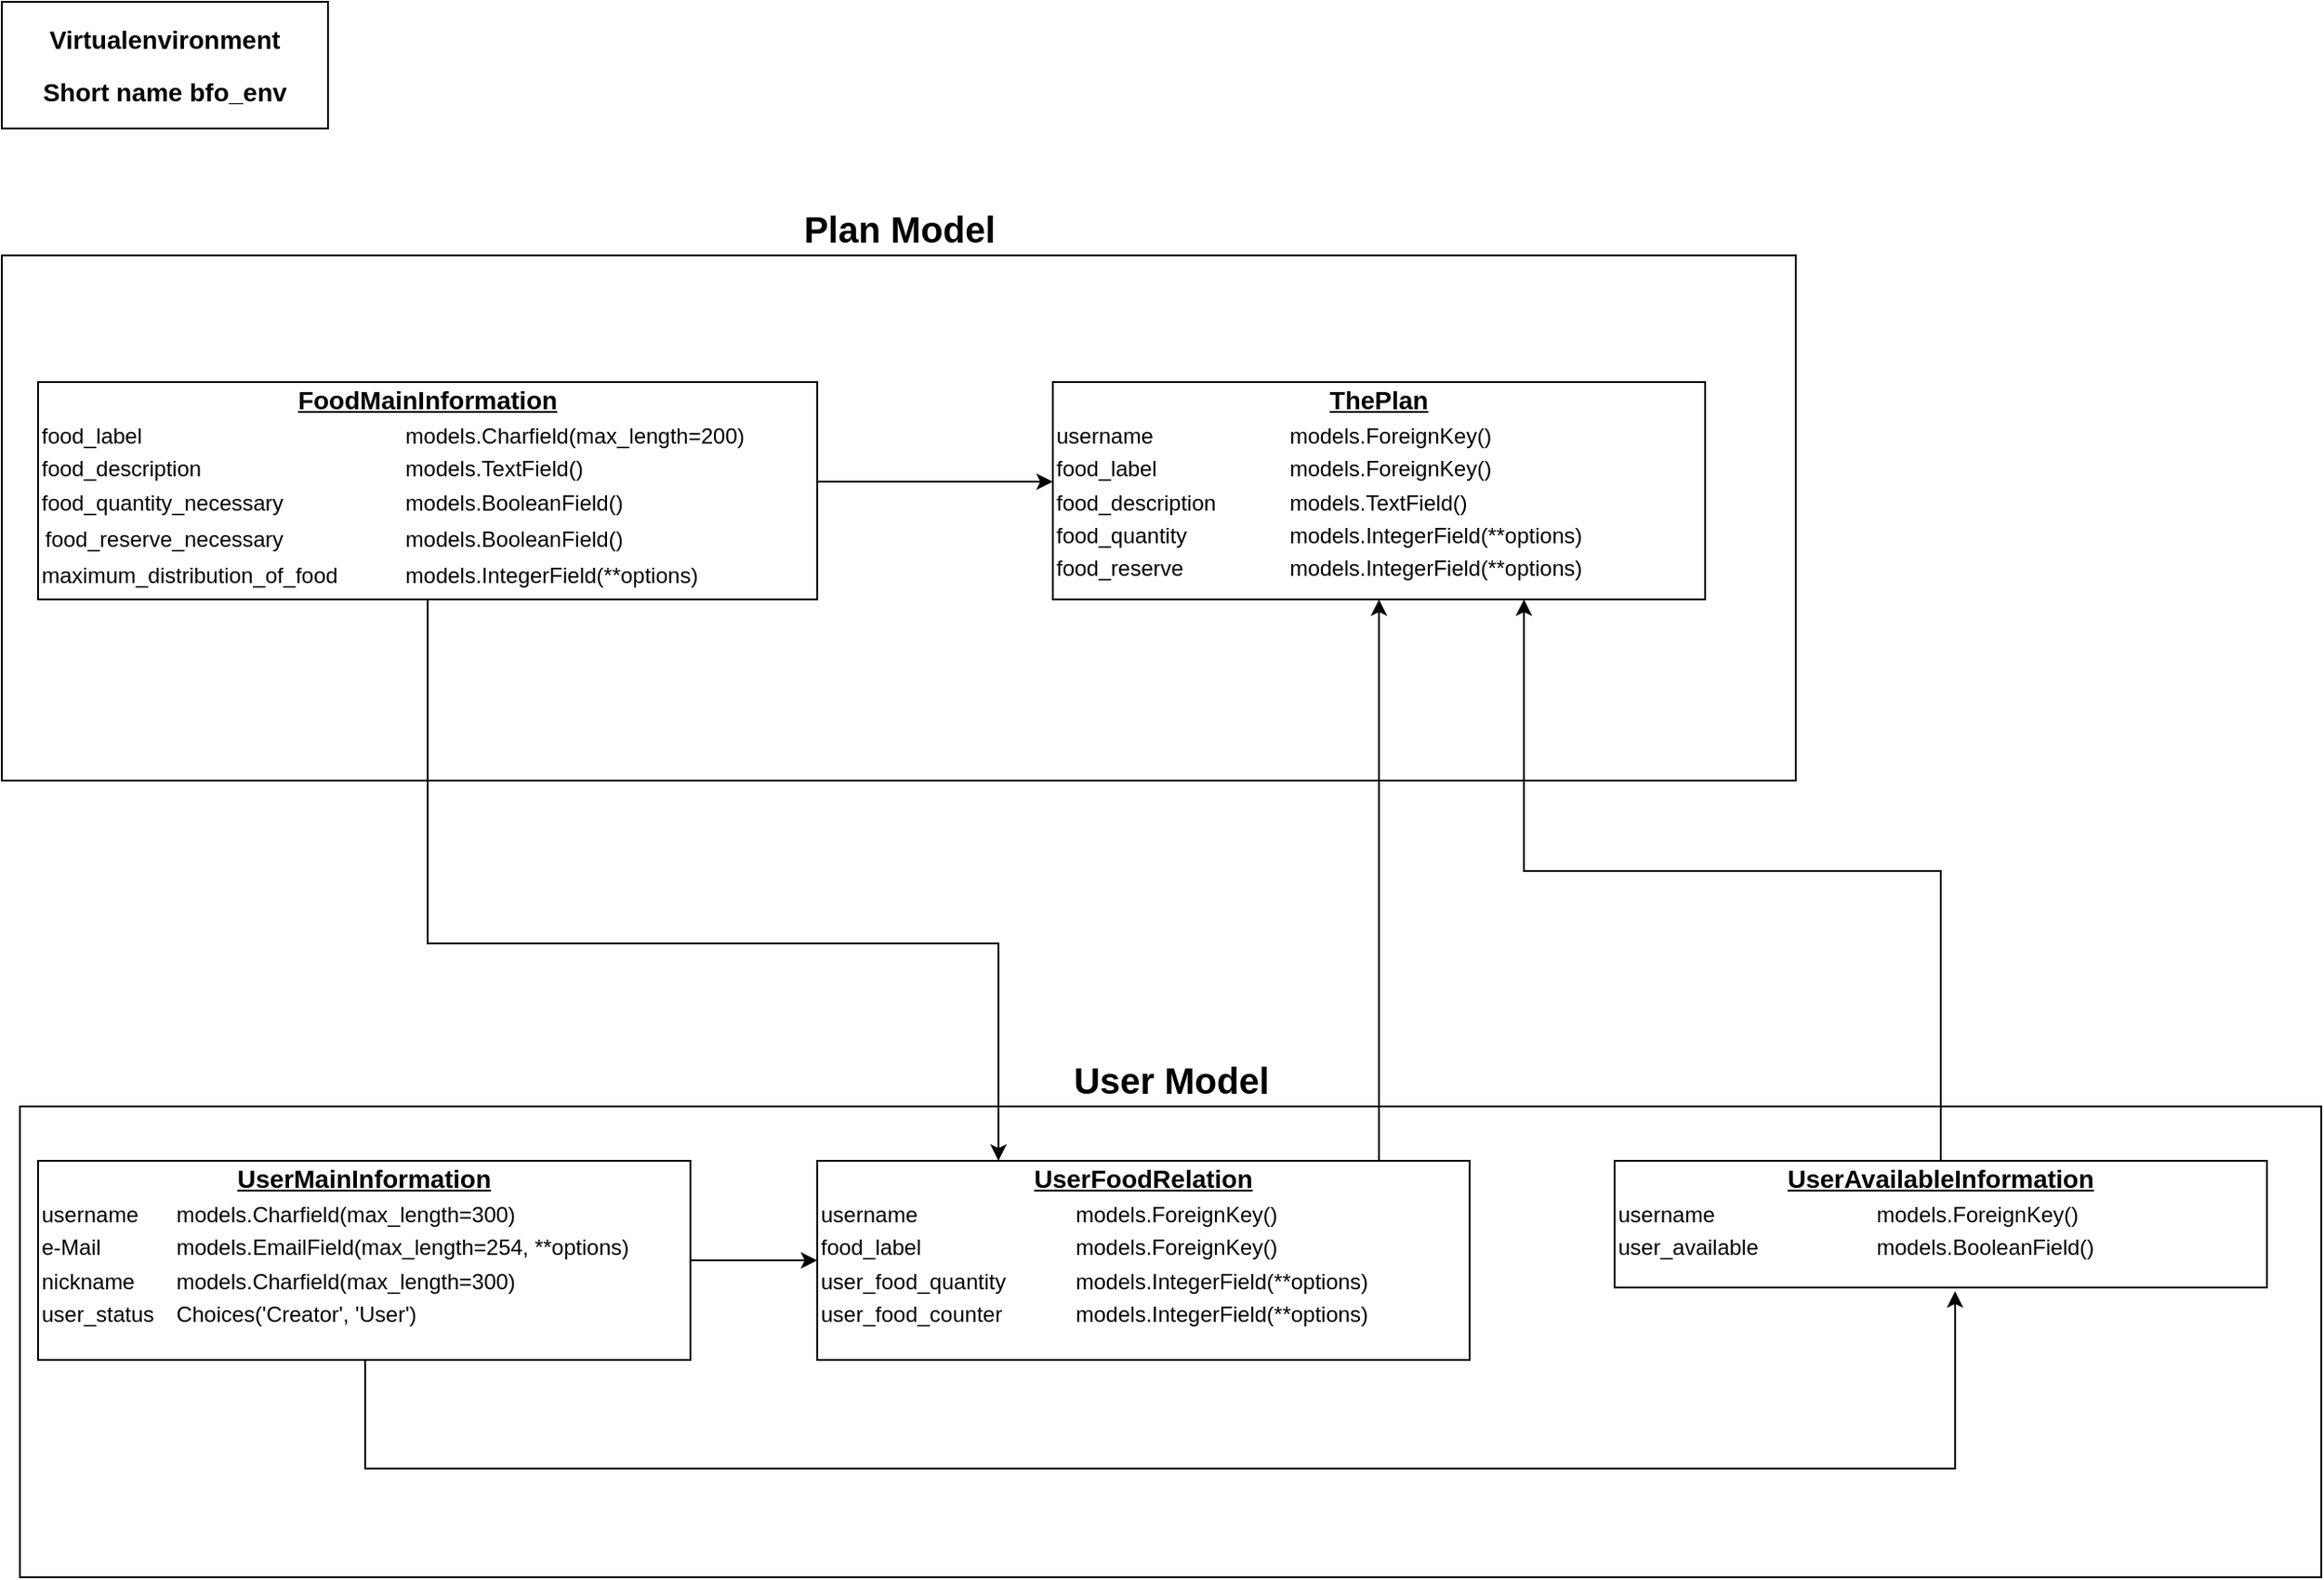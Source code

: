 <mxfile version="12.9.14" type="device"><diagram id="C5RBs43oDa-KdzZeNtuy" name="Page-1"><mxGraphModel dx="1220" dy="1150" grid="1" gridSize="10" guides="1" tooltips="1" connect="1" arrows="1" fold="1" page="1" pageScale="1" pageWidth="1654" pageHeight="1169" math="0" shadow="0"><root><mxCell id="WIyWlLk6GJQsqaUBKTNV-0"/><mxCell id="WIyWlLk6GJQsqaUBKTNV-1" parent="WIyWlLk6GJQsqaUBKTNV-0"/><mxCell id="QZgw7DlHFSezkRridGU--9" value="User Model" style="verticalLabelPosition=top;verticalAlign=bottom;html=1;shape=mxgraph.basic.rect;fillColor2=none;strokeWidth=1;size=20;indent=5;fontSize=20;fontStyle=1;horizontal=1;labelPosition=center;align=center;" parent="WIyWlLk6GJQsqaUBKTNV-1" vertex="1"><mxGeometry x="60" y="630" width="1270" height="260" as="geometry"/></mxCell><mxCell id="q4kjDmMFLTqi9ZLemw7R-23" value="Plan Model" style="verticalLabelPosition=top;verticalAlign=bottom;html=1;shape=mxgraph.basic.rect;fillColor2=none;strokeWidth=1;size=20;indent=5;fontSize=20;fontStyle=1;horizontal=1;labelPosition=center;align=center;" parent="WIyWlLk6GJQsqaUBKTNV-1" vertex="1"><mxGeometry x="50" y="160" width="990" height="290" as="geometry"/></mxCell><mxCell id="q4kjDmMFLTqi9ZLemw7R-0" value="&lt;p&gt;&lt;font style=&quot;font-size: 14px&quot;&gt;&lt;b&gt;&lt;span lang=&quot;EN-GB&quot;&gt;Virtualenvironment&lt;/span&gt;&lt;/b&gt;&lt;/font&gt;&lt;/p&gt;&lt;p&gt;&lt;font style=&quot;font-size: 14px&quot;&gt;&lt;b&gt;&lt;span lang=&quot;EN-GB&quot;&gt;Short name bfo_env&lt;/span&gt;&lt;/b&gt;&lt;/font&gt;&lt;/p&gt;" style="rounded=0;whiteSpace=wrap;html=1;" parent="WIyWlLk6GJQsqaUBKTNV-1" vertex="1"><mxGeometry x="50" y="20" width="180" height="70" as="geometry"/></mxCell><mxCell id="QZgw7DlHFSezkRridGU--16" style="edgeStyle=orthogonalEdgeStyle;rounded=0;orthogonalLoop=1;jettySize=auto;html=1;exitX=1;exitY=0.5;exitDx=0;exitDy=0;" parent="WIyWlLk6GJQsqaUBKTNV-1" source="q4kjDmMFLTqi9ZLemw7R-1" target="QZgw7DlHFSezkRridGU--4" edge="1"><mxGeometry relative="1" as="geometry"/></mxCell><mxCell id="q4kjDmMFLTqi9ZLemw7R-1" value="&lt;div style=&quot;box-sizing: border-box ; width: 100% ; padding: 2px&quot; align=&quot;center&quot;&gt;&lt;font style=&quot;font-size: 14px&quot;&gt;&lt;b&gt;&lt;u&gt;UserMainInformation&lt;/u&gt;&lt;/b&gt;&lt;/font&gt;&lt;/div&gt;&lt;table style=&quot;width: 100% ; font-size: 1em&quot; cellspacing=&quot;0&quot; cellpadding=&quot;2&quot;&gt;&lt;tbody&gt;&lt;tr&gt;&lt;td&gt;username&lt;br&gt;&lt;/td&gt;&lt;td&gt;models.Charfield(max_length=300)&lt;br&gt;&lt;/td&gt;&lt;/tr&gt;&lt;tr&gt;&lt;td&gt;e-Mail&lt;/td&gt;&lt;td&gt;models.EmailField(max_length=254, **options)&lt;/td&gt;&lt;/tr&gt;&lt;tr&gt;&lt;td&gt;nickname&lt;/td&gt;&lt;td&gt;models.Charfield(max_length=300)&lt;/td&gt;&lt;/tr&gt;&lt;tr&gt;&lt;td&gt;user_status&lt;/td&gt;&lt;td&gt;Choices('Creator', 'User')&lt;br&gt;&lt;/td&gt;&lt;/tr&gt;&lt;/tbody&gt;&lt;/table&gt;" style="verticalAlign=top;align=left;overflow=fill;html=1;" parent="WIyWlLk6GJQsqaUBKTNV-1" vertex="1"><mxGeometry x="70" y="660" width="360" height="110" as="geometry"/></mxCell><mxCell id="QZgw7DlHFSezkRridGU--18" style="edgeStyle=orthogonalEdgeStyle;rounded=0;orthogonalLoop=1;jettySize=auto;html=1;exitX=1;exitY=0.5;exitDx=0;exitDy=0;" parent="WIyWlLk6GJQsqaUBKTNV-1" source="QZgw7DlHFSezkRridGU--0" target="QZgw7DlHFSezkRridGU--17" edge="1"><mxGeometry relative="1" as="geometry"><Array as="points"><mxPoint x="500" y="285"/></Array></mxGeometry></mxCell><mxCell id="QZgw7DlHFSezkRridGU--23" style="edgeStyle=orthogonalEdgeStyle;rounded=0;orthogonalLoop=1;jettySize=auto;html=1;exitX=0.5;exitY=1;exitDx=0;exitDy=0;" parent="WIyWlLk6GJQsqaUBKTNV-1" source="QZgw7DlHFSezkRridGU--0" target="QZgw7DlHFSezkRridGU--4" edge="1"><mxGeometry relative="1" as="geometry"><Array as="points"><mxPoint x="285" y="540"/><mxPoint x="600" y="540"/></Array></mxGeometry></mxCell><mxCell id="QZgw7DlHFSezkRridGU--0" value="&lt;div style=&quot;box-sizing: border-box ; width: 100% ; padding: 2px&quot; align=&quot;center&quot;&gt;&lt;font style=&quot;font-size: 14px&quot;&gt;&lt;b&gt;&lt;u&gt;FoodMainInformation&lt;/u&gt;&lt;/b&gt;&lt;/font&gt;&lt;/div&gt;&lt;table style=&quot;width: 100% ; font-size: 1em&quot; cellspacing=&quot;0&quot; cellpadding=&quot;2&quot;&gt;&lt;tbody&gt;&lt;tr&gt;&lt;td&gt;food_label &lt;/td&gt;&lt;td&gt;models.Charfield(max_length=200)&lt;br&gt;&lt;/td&gt;&lt;/tr&gt;&lt;tr&gt;&lt;td&gt;food_description&lt;/td&gt;&lt;td&gt;models.TextField()&lt;/td&gt;&lt;/tr&gt;&lt;tr&gt;&lt;td&gt;food_quantity_necessary&lt;/td&gt;&lt;td&gt;models.BooleanField()&lt;/td&gt;&lt;/tr&gt;&lt;tr&gt;&lt;td&gt;&lt;table cellspacing=&quot;0&quot; cellpadding=&quot;2&quot;&gt;&lt;tbody&gt;&lt;tr&gt;&lt;td&gt;food_reserve_necessary&lt;/td&gt;&lt;td&gt;&lt;br&gt;&lt;/td&gt;&lt;td&gt;&lt;br&gt;&lt;/td&gt;&lt;td&gt;&lt;br&gt;&lt;/td&gt;&lt;/tr&gt;&lt;/tbody&gt;&lt;/table&gt;&lt;/td&gt;&lt;td&gt;models.BooleanField()&lt;/td&gt;&lt;/tr&gt;&lt;tr&gt;&lt;td&gt;maximum_distribution_of_food&lt;/td&gt;&lt;td&gt;models.IntegerField(**options)&lt;/td&gt;&lt;/tr&gt;&lt;tr&gt;&lt;td&gt;&lt;br&gt;&lt;/td&gt;&lt;td&gt;&lt;br&gt;&lt;/td&gt;&lt;/tr&gt;&lt;/tbody&gt;&lt;/table&gt;" style="verticalAlign=top;align=left;overflow=fill;html=1;" parent="WIyWlLk6GJQsqaUBKTNV-1" vertex="1"><mxGeometry x="70" y="230" width="430" height="120" as="geometry"/></mxCell><mxCell id="QZgw7DlHFSezkRridGU--22" style="edgeStyle=orthogonalEdgeStyle;rounded=0;orthogonalLoop=1;jettySize=auto;html=1;" parent="WIyWlLk6GJQsqaUBKTNV-1" source="QZgw7DlHFSezkRridGU--1" target="QZgw7DlHFSezkRridGU--17" edge="1"><mxGeometry relative="1" as="geometry"><Array as="points"><mxPoint x="1120" y="500"/><mxPoint x="890" y="500"/></Array></mxGeometry></mxCell><mxCell id="QZgw7DlHFSezkRridGU--1" value="&lt;div style=&quot;box-sizing: border-box ; width: 100% ; padding: 2px&quot; align=&quot;center&quot;&gt;&lt;font style=&quot;font-size: 14px&quot;&gt;&lt;b&gt;&lt;u&gt;UserAvailableInformation&lt;/u&gt;&lt;/b&gt;&lt;/font&gt;&lt;/div&gt;&lt;table style=&quot;width: 100% ; font-size: 1em&quot; cellspacing=&quot;0&quot; cellpadding=&quot;2&quot;&gt;&lt;tbody&gt;&lt;tr&gt;&lt;td&gt;username&lt;br&gt;&lt;/td&gt;&lt;td&gt;models.ForeignKey()&lt;br&gt;&lt;/td&gt;&lt;/tr&gt;&lt;tr&gt;&lt;td&gt;user_available&lt;/td&gt;&lt;td&gt;models.BooleanField()&lt;/td&gt;&lt;/tr&gt;&lt;/tbody&gt;&lt;/table&gt;" style="verticalAlign=top;align=left;overflow=fill;html=1;" parent="WIyWlLk6GJQsqaUBKTNV-1" vertex="1"><mxGeometry x="940" y="660" width="360" height="70" as="geometry"/></mxCell><mxCell id="QZgw7DlHFSezkRridGU--21" style="edgeStyle=orthogonalEdgeStyle;rounded=0;orthogonalLoop=1;jettySize=auto;html=1;entryX=0.522;entryY=1.029;entryDx=0;entryDy=0;exitX=0.15;exitY=0.538;exitDx=0;exitDy=0;exitPerimeter=0;entryPerimeter=0;" parent="WIyWlLk6GJQsqaUBKTNV-1" source="QZgw7DlHFSezkRridGU--9" target="QZgw7DlHFSezkRridGU--1" edge="1"><mxGeometry relative="1" as="geometry"><Array as="points"><mxPoint x="251" y="830"/><mxPoint x="1128" y="830"/></Array></mxGeometry></mxCell><mxCell id="QZgw7DlHFSezkRridGU--26" style="edgeStyle=orthogonalEdgeStyle;rounded=0;orthogonalLoop=1;jettySize=auto;html=1;entryX=0.5;entryY=1;entryDx=0;entryDy=0;" parent="WIyWlLk6GJQsqaUBKTNV-1" source="QZgw7DlHFSezkRridGU--4" target="QZgw7DlHFSezkRridGU--17" edge="1"><mxGeometry relative="1" as="geometry"><Array as="points"><mxPoint x="810" y="580"/><mxPoint x="810" y="580"/></Array></mxGeometry></mxCell><mxCell id="QZgw7DlHFSezkRridGU--4" value="&lt;div style=&quot;box-sizing: border-box ; width: 100% ; padding: 2px&quot; align=&quot;center&quot;&gt;&lt;font style=&quot;font-size: 14px&quot;&gt;&lt;b&gt;&lt;u&gt;UserFoodRelation&lt;/u&gt;&lt;/b&gt;&lt;/font&gt;&lt;/div&gt;&lt;table style=&quot;width: 100% ; font-size: 1em&quot; cellspacing=&quot;0&quot; cellpadding=&quot;2&quot;&gt;&lt;tbody&gt;&lt;tr&gt;&lt;td&gt;username&lt;br&gt;&lt;/td&gt;&lt;td&gt;models.ForeignKey()&lt;br&gt;&lt;/td&gt;&lt;/tr&gt;&lt;tr&gt;&lt;td&gt;food_label&lt;/td&gt;&lt;td&gt;models.ForeignKey()&lt;/td&gt;&lt;/tr&gt;&lt;tr&gt;&lt;td&gt;user_food_quantity&lt;br&gt;&lt;/td&gt;&lt;td&gt;models.IntegerField(**options)&lt;/td&gt;&lt;/tr&gt;&lt;tr&gt;&lt;td&gt;user_food_counter&lt;br&gt;&lt;/td&gt;&lt;td&gt;models.IntegerField(**options)&lt;/td&gt;&lt;/tr&gt;&lt;/tbody&gt;&lt;/table&gt;" style="verticalAlign=top;align=left;overflow=fill;html=1;" parent="WIyWlLk6GJQsqaUBKTNV-1" vertex="1"><mxGeometry x="500" y="660" width="360" height="110" as="geometry"/></mxCell><mxCell id="QZgw7DlHFSezkRridGU--17" value="&lt;div style=&quot;box-sizing: border-box ; width: 100% ; padding: 2px&quot; align=&quot;center&quot;&gt;&lt;font style=&quot;font-size: 14px&quot;&gt;&lt;b&gt;&lt;u&gt;ThePlan&lt;/u&gt;&lt;/b&gt;&lt;/font&gt;&lt;/div&gt;&lt;table style=&quot;width: 100% ; font-size: 1em&quot; cellspacing=&quot;0&quot; cellpadding=&quot;2&quot;&gt;&lt;tbody&gt;&lt;tr&gt;&lt;td&gt;username&lt;br&gt;&lt;/td&gt;&lt;td&gt;models.ForeignKey()&lt;br&gt;&lt;/td&gt;&lt;/tr&gt;&lt;tr&gt;&lt;td&gt;food_label&lt;/td&gt;&lt;td&gt;models.ForeignKey()&lt;/td&gt;&lt;/tr&gt;&lt;tr&gt;&lt;td&gt;food_description&lt;br&gt;&lt;/td&gt;&lt;td&gt;models.TextField()&lt;/td&gt;&lt;/tr&gt;&lt;tr&gt;&lt;td&gt;food_quantity&lt;br&gt;&lt;/td&gt;&lt;td&gt;models.IntegerField(**options)&lt;/td&gt;&lt;/tr&gt;&lt;tr&gt;&lt;td&gt;food_reserve&lt;br&gt;&lt;/td&gt;&lt;td&gt;models.IntegerField(**options)&lt;/td&gt;&lt;/tr&gt;&lt;/tbody&gt;&lt;/table&gt;" style="verticalAlign=top;align=left;overflow=fill;html=1;" parent="WIyWlLk6GJQsqaUBKTNV-1" vertex="1"><mxGeometry x="630" y="230" width="360" height="120" as="geometry"/></mxCell></root></mxGraphModel></diagram></mxfile>